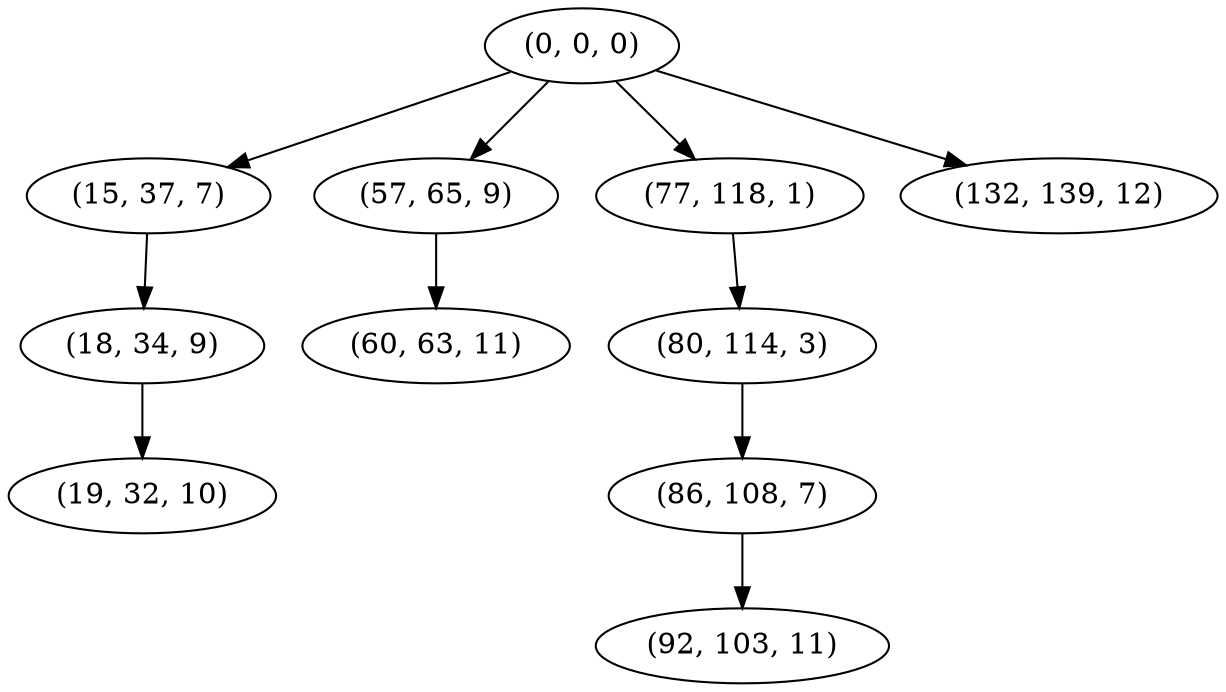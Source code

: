 digraph tree {
    "(0, 0, 0)";
    "(15, 37, 7)";
    "(18, 34, 9)";
    "(19, 32, 10)";
    "(57, 65, 9)";
    "(60, 63, 11)";
    "(77, 118, 1)";
    "(80, 114, 3)";
    "(86, 108, 7)";
    "(92, 103, 11)";
    "(132, 139, 12)";
    "(0, 0, 0)" -> "(15, 37, 7)";
    "(0, 0, 0)" -> "(57, 65, 9)";
    "(0, 0, 0)" -> "(77, 118, 1)";
    "(0, 0, 0)" -> "(132, 139, 12)";
    "(15, 37, 7)" -> "(18, 34, 9)";
    "(18, 34, 9)" -> "(19, 32, 10)";
    "(57, 65, 9)" -> "(60, 63, 11)";
    "(77, 118, 1)" -> "(80, 114, 3)";
    "(80, 114, 3)" -> "(86, 108, 7)";
    "(86, 108, 7)" -> "(92, 103, 11)";
}
